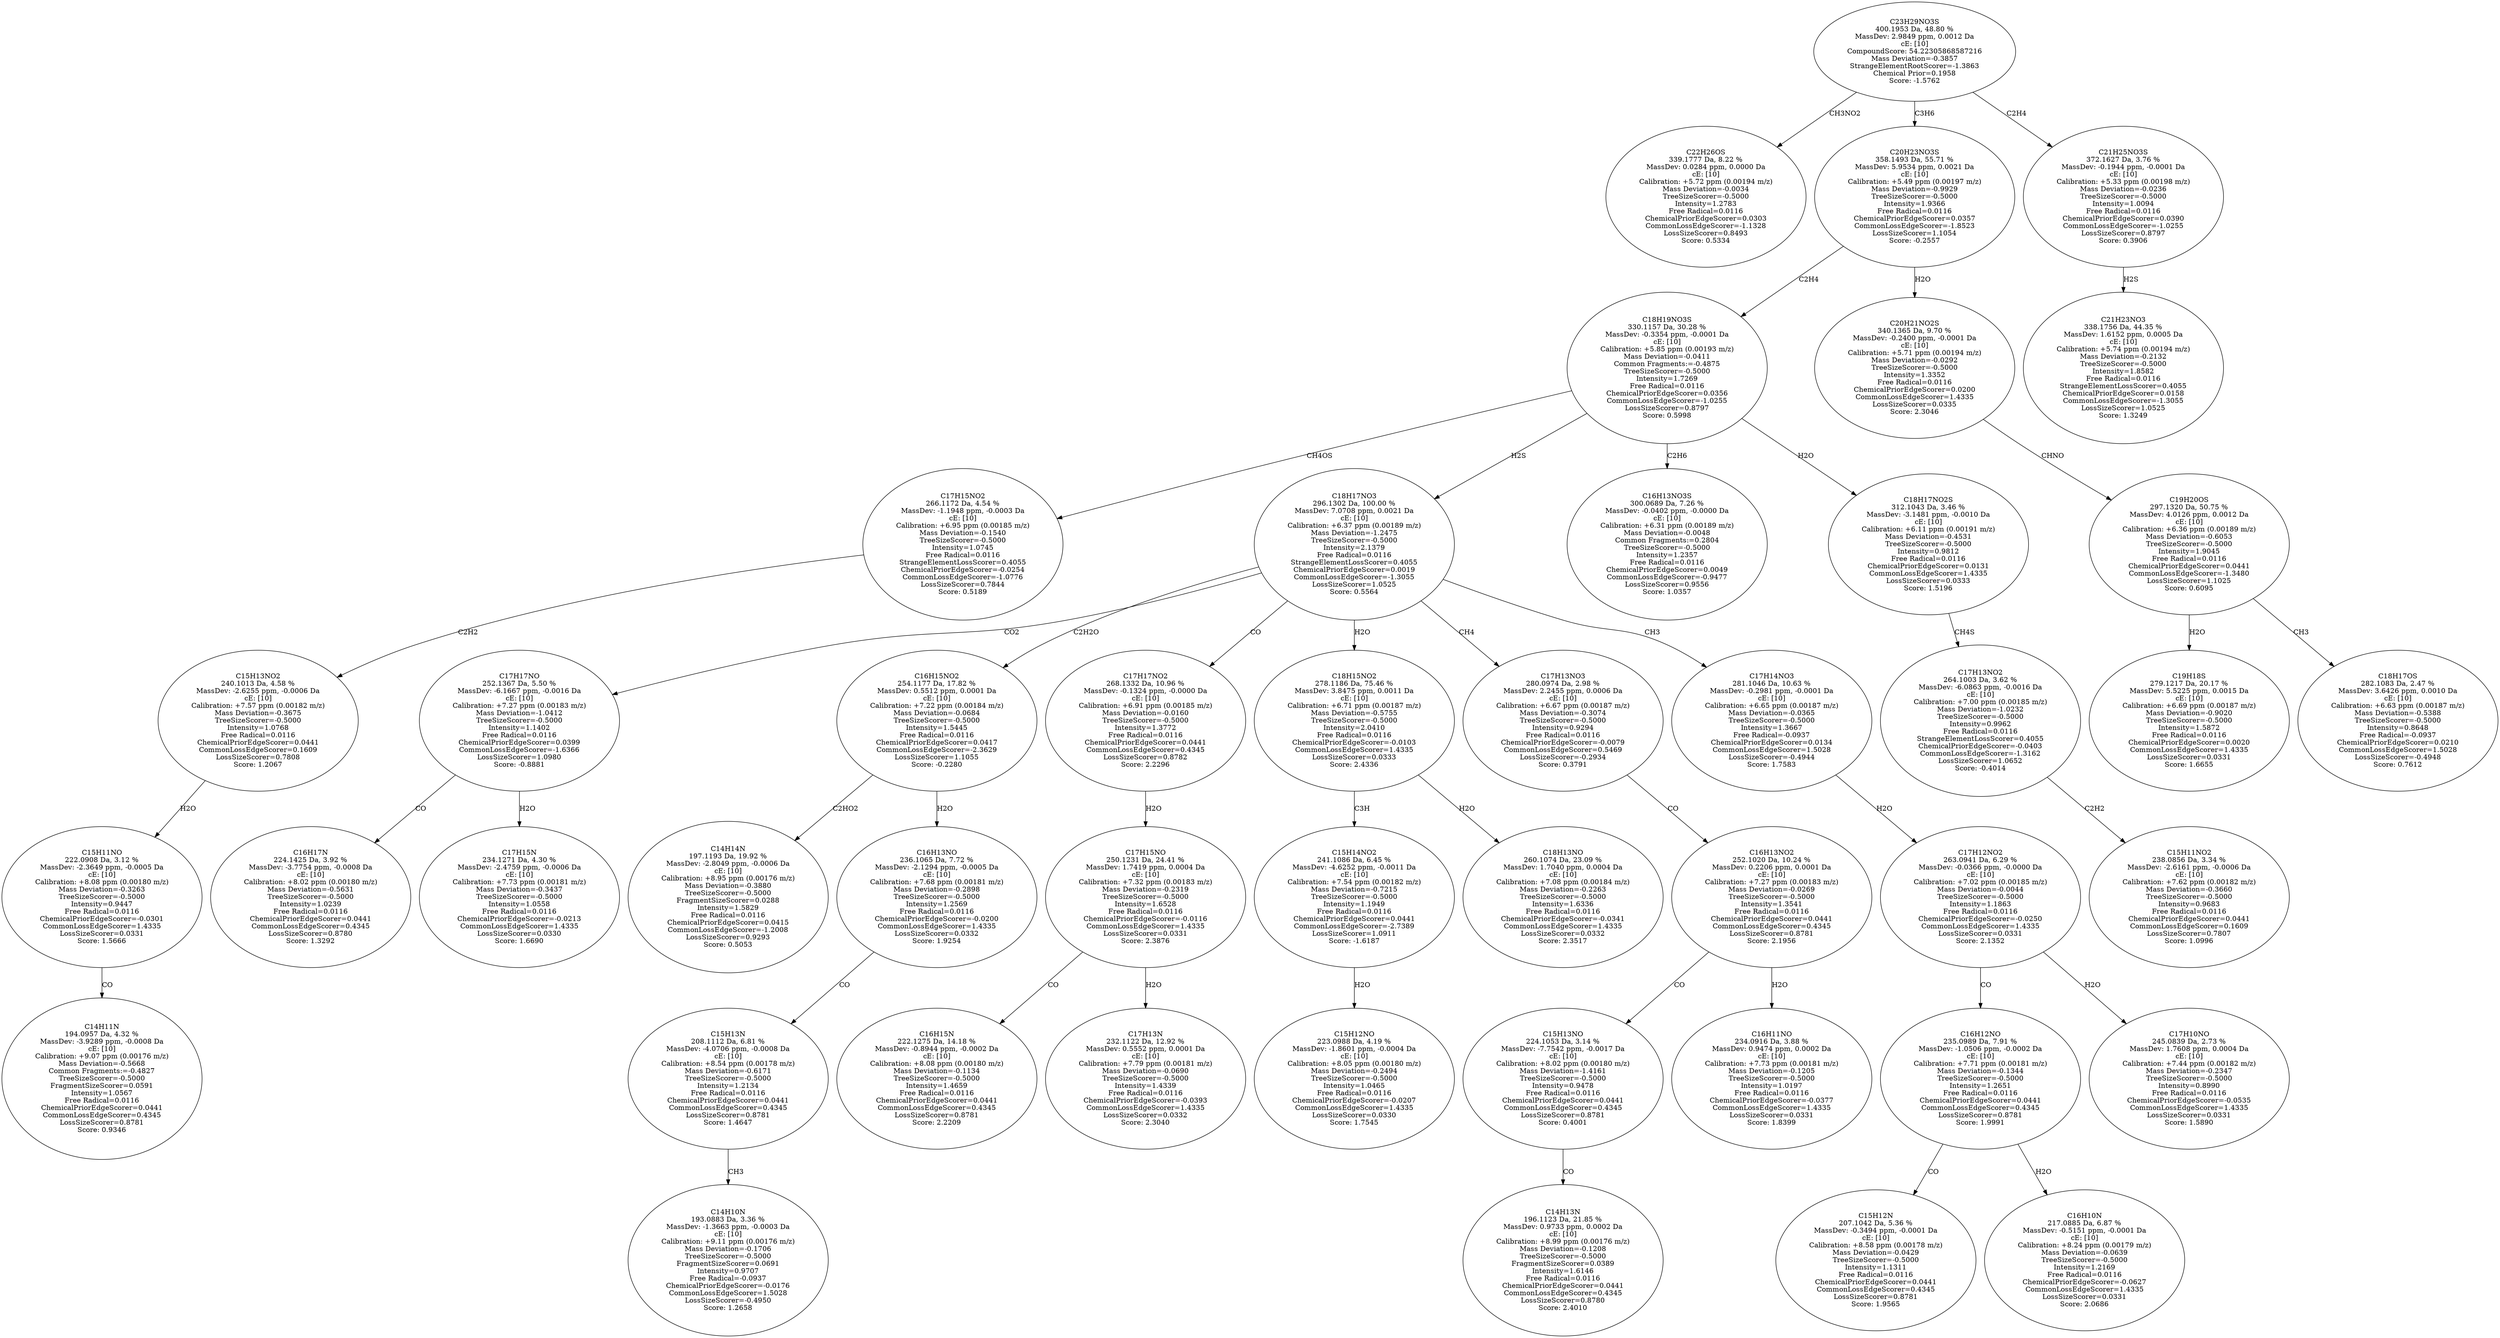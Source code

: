 strict digraph {
v1 [label="C22H26OS\n339.1777 Da, 8.22 %\nMassDev: 0.0284 ppm, 0.0000 Da\ncE: [10]\nCalibration: +5.72 ppm (0.00194 m/z)\nMass Deviation=-0.0034\nTreeSizeScorer=-0.5000\nIntensity=1.2783\nFree Radical=0.0116\nChemicalPriorEdgeScorer=0.0303\nCommonLossEdgeScorer=-1.1328\nLossSizeScorer=0.8493\nScore: 0.5334"];
v2 [label="C14H11N\n194.0957 Da, 4.32 %\nMassDev: -3.9289 ppm, -0.0008 Da\ncE: [10]\nCalibration: +9.07 ppm (0.00176 m/z)\nMass Deviation=-0.5668\nCommon Fragments:=-0.4827\nTreeSizeScorer=-0.5000\nFragmentSizeScorer=0.0591\nIntensity=1.0567\nFree Radical=0.0116\nChemicalPriorEdgeScorer=0.0441\nCommonLossEdgeScorer=0.4345\nLossSizeScorer=0.8781\nScore: 0.9346"];
v3 [label="C15H11NO\n222.0908 Da, 3.12 %\nMassDev: -2.3649 ppm, -0.0005 Da\ncE: [10]\nCalibration: +8.08 ppm (0.00180 m/z)\nMass Deviation=-0.3263\nTreeSizeScorer=-0.5000\nIntensity=0.9447\nFree Radical=0.0116\nChemicalPriorEdgeScorer=-0.0301\nCommonLossEdgeScorer=1.4335\nLossSizeScorer=0.0331\nScore: 1.5666"];
v4 [label="C15H13NO2\n240.1013 Da, 4.58 %\nMassDev: -2.6255 ppm, -0.0006 Da\ncE: [10]\nCalibration: +7.57 ppm (0.00182 m/z)\nMass Deviation=-0.3675\nTreeSizeScorer=-0.5000\nIntensity=1.0768\nFree Radical=0.0116\nChemicalPriorEdgeScorer=0.0441\nCommonLossEdgeScorer=0.1609\nLossSizeScorer=0.7808\nScore: 1.2067"];
v5 [label="C17H15NO2\n266.1172 Da, 4.54 %\nMassDev: -1.1948 ppm, -0.0003 Da\ncE: [10]\nCalibration: +6.95 ppm (0.00185 m/z)\nMass Deviation=-0.1540\nTreeSizeScorer=-0.5000\nIntensity=1.0745\nFree Radical=0.0116\nStrangeElementLossScorer=0.4055\nChemicalPriorEdgeScorer=-0.0254\nCommonLossEdgeScorer=-1.0776\nLossSizeScorer=0.7844\nScore: 0.5189"];
v6 [label="C16H17N\n224.1425 Da, 3.92 %\nMassDev: -3.7754 ppm, -0.0008 Da\ncE: [10]\nCalibration: +8.02 ppm (0.00180 m/z)\nMass Deviation=-0.5631\nTreeSizeScorer=-0.5000\nIntensity=1.0239\nFree Radical=0.0116\nChemicalPriorEdgeScorer=0.0441\nCommonLossEdgeScorer=0.4345\nLossSizeScorer=0.8780\nScore: 1.3292"];
v7 [label="C17H15N\n234.1271 Da, 4.30 %\nMassDev: -2.4759 ppm, -0.0006 Da\ncE: [10]\nCalibration: +7.73 ppm (0.00181 m/z)\nMass Deviation=-0.3437\nTreeSizeScorer=-0.5000\nIntensity=1.0558\nFree Radical=0.0116\nChemicalPriorEdgeScorer=-0.0213\nCommonLossEdgeScorer=1.4335\nLossSizeScorer=0.0330\nScore: 1.6690"];
v8 [label="C17H17NO\n252.1367 Da, 5.50 %\nMassDev: -6.1667 ppm, -0.0016 Da\ncE: [10]\nCalibration: +7.27 ppm (0.00183 m/z)\nMass Deviation=-1.0412\nTreeSizeScorer=-0.5000\nIntensity=1.1402\nFree Radical=0.0116\nChemicalPriorEdgeScorer=0.0399\nCommonLossEdgeScorer=-1.6366\nLossSizeScorer=1.0980\nScore: -0.8881"];
v9 [label="C14H14N\n197.1193 Da, 19.92 %\nMassDev: -2.8049 ppm, -0.0006 Da\ncE: [10]\nCalibration: +8.95 ppm (0.00176 m/z)\nMass Deviation=-0.3880\nTreeSizeScorer=-0.5000\nFragmentSizeScorer=0.0288\nIntensity=1.5829\nFree Radical=0.0116\nChemicalPriorEdgeScorer=0.0415\nCommonLossEdgeScorer=-1.2008\nLossSizeScorer=0.9293\nScore: 0.5053"];
v10 [label="C14H10N\n193.0883 Da, 3.36 %\nMassDev: -1.3663 ppm, -0.0003 Da\ncE: [10]\nCalibration: +9.11 ppm (0.00176 m/z)\nMass Deviation=-0.1706\nTreeSizeScorer=-0.5000\nFragmentSizeScorer=0.0691\nIntensity=0.9707\nFree Radical=-0.0937\nChemicalPriorEdgeScorer=-0.0176\nCommonLossEdgeScorer=1.5028\nLossSizeScorer=-0.4950\nScore: 1.2658"];
v11 [label="C15H13N\n208.1112 Da, 6.81 %\nMassDev: -4.0706 ppm, -0.0008 Da\ncE: [10]\nCalibration: +8.54 ppm (0.00178 m/z)\nMass Deviation=-0.6171\nTreeSizeScorer=-0.5000\nIntensity=1.2134\nFree Radical=0.0116\nChemicalPriorEdgeScorer=0.0441\nCommonLossEdgeScorer=0.4345\nLossSizeScorer=0.8781\nScore: 1.4647"];
v12 [label="C16H13NO\n236.1065 Da, 7.72 %\nMassDev: -2.1294 ppm, -0.0005 Da\ncE: [10]\nCalibration: +7.68 ppm (0.00181 m/z)\nMass Deviation=-0.2898\nTreeSizeScorer=-0.5000\nIntensity=1.2569\nFree Radical=0.0116\nChemicalPriorEdgeScorer=-0.0200\nCommonLossEdgeScorer=1.4335\nLossSizeScorer=0.0332\nScore: 1.9254"];
v13 [label="C16H15NO2\n254.1177 Da, 17.82 %\nMassDev: 0.5512 ppm, 0.0001 Da\ncE: [10]\nCalibration: +7.22 ppm (0.00184 m/z)\nMass Deviation=-0.0684\nTreeSizeScorer=-0.5000\nIntensity=1.5445\nFree Radical=0.0116\nChemicalPriorEdgeScorer=0.0417\nCommonLossEdgeScorer=-2.3629\nLossSizeScorer=1.1055\nScore: -0.2280"];
v14 [label="C16H15N\n222.1275 Da, 14.18 %\nMassDev: -0.8944 ppm, -0.0002 Da\ncE: [10]\nCalibration: +8.08 ppm (0.00180 m/z)\nMass Deviation=-0.1134\nTreeSizeScorer=-0.5000\nIntensity=1.4659\nFree Radical=0.0116\nChemicalPriorEdgeScorer=0.0441\nCommonLossEdgeScorer=0.4345\nLossSizeScorer=0.8781\nScore: 2.2209"];
v15 [label="C17H13N\n232.1122 Da, 12.92 %\nMassDev: 0.5552 ppm, 0.0001 Da\ncE: [10]\nCalibration: +7.79 ppm (0.00181 m/z)\nMass Deviation=-0.0690\nTreeSizeScorer=-0.5000\nIntensity=1.4339\nFree Radical=0.0116\nChemicalPriorEdgeScorer=-0.0393\nCommonLossEdgeScorer=1.4335\nLossSizeScorer=0.0332\nScore: 2.3040"];
v16 [label="C17H15NO\n250.1231 Da, 24.41 %\nMassDev: 1.7419 ppm, 0.0004 Da\ncE: [10]\nCalibration: +7.32 ppm (0.00183 m/z)\nMass Deviation=-0.2319\nTreeSizeScorer=-0.5000\nIntensity=1.6528\nFree Radical=0.0116\nChemicalPriorEdgeScorer=-0.0116\nCommonLossEdgeScorer=1.4335\nLossSizeScorer=0.0331\nScore: 2.3876"];
v17 [label="C17H17NO2\n268.1332 Da, 10.96 %\nMassDev: -0.1324 ppm, -0.0000 Da\ncE: [10]\nCalibration: +6.91 ppm (0.00185 m/z)\nMass Deviation=-0.0160\nTreeSizeScorer=-0.5000\nIntensity=1.3772\nFree Radical=0.0116\nChemicalPriorEdgeScorer=0.0441\nCommonLossEdgeScorer=0.4345\nLossSizeScorer=0.8782\nScore: 2.2296"];
v18 [label="C15H12NO\n223.0988 Da, 4.19 %\nMassDev: -1.8601 ppm, -0.0004 Da\ncE: [10]\nCalibration: +8.05 ppm (0.00180 m/z)\nMass Deviation=-0.2494\nTreeSizeScorer=-0.5000\nIntensity=1.0465\nFree Radical=0.0116\nChemicalPriorEdgeScorer=-0.0207\nCommonLossEdgeScorer=1.4335\nLossSizeScorer=0.0330\nScore: 1.7545"];
v19 [label="C15H14NO2\n241.1086 Da, 6.45 %\nMassDev: -4.6252 ppm, -0.0011 Da\ncE: [10]\nCalibration: +7.54 ppm (0.00182 m/z)\nMass Deviation=-0.7215\nTreeSizeScorer=-0.5000\nIntensity=1.1949\nFree Radical=0.0116\nChemicalPriorEdgeScorer=0.0441\nCommonLossEdgeScorer=-2.7389\nLossSizeScorer=1.0911\nScore: -1.6187"];
v20 [label="C18H13NO\n260.1074 Da, 23.09 %\nMassDev: 1.7040 ppm, 0.0004 Da\ncE: [10]\nCalibration: +7.08 ppm (0.00184 m/z)\nMass Deviation=-0.2263\nTreeSizeScorer=-0.5000\nIntensity=1.6336\nFree Radical=0.0116\nChemicalPriorEdgeScorer=-0.0341\nCommonLossEdgeScorer=1.4335\nLossSizeScorer=0.0332\nScore: 2.3517"];
v21 [label="C18H15NO2\n278.1186 Da, 75.46 %\nMassDev: 3.8475 ppm, 0.0011 Da\ncE: [10]\nCalibration: +6.71 ppm (0.00187 m/z)\nMass Deviation=-0.5755\nTreeSizeScorer=-0.5000\nIntensity=2.0410\nFree Radical=0.0116\nChemicalPriorEdgeScorer=-0.0103\nCommonLossEdgeScorer=1.4335\nLossSizeScorer=0.0333\nScore: 2.4336"];
v22 [label="C14H13N\n196.1123 Da, 21.85 %\nMassDev: 0.9733 ppm, 0.0002 Da\ncE: [10]\nCalibration: +8.99 ppm (0.00176 m/z)\nMass Deviation=-0.1208\nTreeSizeScorer=-0.5000\nFragmentSizeScorer=0.0389\nIntensity=1.6146\nFree Radical=0.0116\nChemicalPriorEdgeScorer=0.0441\nCommonLossEdgeScorer=0.4345\nLossSizeScorer=0.8780\nScore: 2.4010"];
v23 [label="C15H13NO\n224.1053 Da, 3.14 %\nMassDev: -7.7542 ppm, -0.0017 Da\ncE: [10]\nCalibration: +8.02 ppm (0.00180 m/z)\nMass Deviation=-1.4161\nTreeSizeScorer=-0.5000\nIntensity=0.9478\nFree Radical=0.0116\nChemicalPriorEdgeScorer=0.0441\nCommonLossEdgeScorer=0.4345\nLossSizeScorer=0.8781\nScore: 0.4001"];
v24 [label="C16H11NO\n234.0916 Da, 3.88 %\nMassDev: 0.9474 ppm, 0.0002 Da\ncE: [10]\nCalibration: +7.73 ppm (0.00181 m/z)\nMass Deviation=-0.1205\nTreeSizeScorer=-0.5000\nIntensity=1.0197\nFree Radical=0.0116\nChemicalPriorEdgeScorer=-0.0377\nCommonLossEdgeScorer=1.4335\nLossSizeScorer=0.0331\nScore: 1.8399"];
v25 [label="C16H13NO2\n252.1020 Da, 10.24 %\nMassDev: 0.2206 ppm, 0.0001 Da\ncE: [10]\nCalibration: +7.27 ppm (0.00183 m/z)\nMass Deviation=-0.0269\nTreeSizeScorer=-0.5000\nIntensity=1.3541\nFree Radical=0.0116\nChemicalPriorEdgeScorer=0.0441\nCommonLossEdgeScorer=0.4345\nLossSizeScorer=0.8781\nScore: 2.1956"];
v26 [label="C17H13NO3\n280.0974 Da, 2.98 %\nMassDev: 2.2455 ppm, 0.0006 Da\ncE: [10]\nCalibration: +6.67 ppm (0.00187 m/z)\nMass Deviation=-0.3074\nTreeSizeScorer=-0.5000\nIntensity=0.9294\nFree Radical=0.0116\nChemicalPriorEdgeScorer=-0.0079\nCommonLossEdgeScorer=0.5469\nLossSizeScorer=-0.2934\nScore: 0.3791"];
v27 [label="C15H12N\n207.1042 Da, 5.36 %\nMassDev: -0.3494 ppm, -0.0001 Da\ncE: [10]\nCalibration: +8.58 ppm (0.00178 m/z)\nMass Deviation=-0.0429\nTreeSizeScorer=-0.5000\nIntensity=1.1311\nFree Radical=0.0116\nChemicalPriorEdgeScorer=0.0441\nCommonLossEdgeScorer=0.4345\nLossSizeScorer=0.8781\nScore: 1.9565"];
v28 [label="C16H10N\n217.0885 Da, 6.87 %\nMassDev: -0.5151 ppm, -0.0001 Da\ncE: [10]\nCalibration: +8.24 ppm (0.00179 m/z)\nMass Deviation=-0.0639\nTreeSizeScorer=-0.5000\nIntensity=1.2169\nFree Radical=0.0116\nChemicalPriorEdgeScorer=-0.0627\nCommonLossEdgeScorer=1.4335\nLossSizeScorer=0.0331\nScore: 2.0686"];
v29 [label="C16H12NO\n235.0989 Da, 7.91 %\nMassDev: -1.0506 ppm, -0.0002 Da\ncE: [10]\nCalibration: +7.71 ppm (0.00181 m/z)\nMass Deviation=-0.1344\nTreeSizeScorer=-0.5000\nIntensity=1.2651\nFree Radical=0.0116\nChemicalPriorEdgeScorer=0.0441\nCommonLossEdgeScorer=0.4345\nLossSizeScorer=0.8781\nScore: 1.9991"];
v30 [label="C17H10NO\n245.0839 Da, 2.73 %\nMassDev: 1.7608 ppm, 0.0004 Da\ncE: [10]\nCalibration: +7.44 ppm (0.00182 m/z)\nMass Deviation=-0.2347\nTreeSizeScorer=-0.5000\nIntensity=0.8990\nFree Radical=0.0116\nChemicalPriorEdgeScorer=-0.0535\nCommonLossEdgeScorer=1.4335\nLossSizeScorer=0.0331\nScore: 1.5890"];
v31 [label="C17H12NO2\n263.0941 Da, 6.29 %\nMassDev: -0.0366 ppm, -0.0000 Da\ncE: [10]\nCalibration: +7.02 ppm (0.00185 m/z)\nMass Deviation=-0.0044\nTreeSizeScorer=-0.5000\nIntensity=1.1863\nFree Radical=0.0116\nChemicalPriorEdgeScorer=-0.0250\nCommonLossEdgeScorer=1.4335\nLossSizeScorer=0.0331\nScore: 2.1352"];
v32 [label="C17H14NO3\n281.1046 Da, 10.63 %\nMassDev: -0.2981 ppm, -0.0001 Da\ncE: [10]\nCalibration: +6.65 ppm (0.00187 m/z)\nMass Deviation=-0.0365\nTreeSizeScorer=-0.5000\nIntensity=1.3667\nFree Radical=-0.0937\nChemicalPriorEdgeScorer=0.0134\nCommonLossEdgeScorer=1.5028\nLossSizeScorer=-0.4944\nScore: 1.7583"];
v33 [label="C18H17NO3\n296.1302 Da, 100.00 %\nMassDev: 7.0708 ppm, 0.0021 Da\ncE: [10]\nCalibration: +6.37 ppm (0.00189 m/z)\nMass Deviation=-1.2475\nTreeSizeScorer=-0.5000\nIntensity=2.1379\nFree Radical=0.0116\nStrangeElementLossScorer=0.4055\nChemicalPriorEdgeScorer=0.0019\nCommonLossEdgeScorer=-1.3055\nLossSizeScorer=1.0525\nScore: 0.5564"];
v34 [label="C16H13NO3S\n300.0689 Da, 7.26 %\nMassDev: -0.0402 ppm, -0.0000 Da\ncE: [10]\nCalibration: +6.31 ppm (0.00189 m/z)\nMass Deviation=-0.0048\nCommon Fragments:=0.2804\nTreeSizeScorer=-0.5000\nIntensity=1.2357\nFree Radical=0.0116\nChemicalPriorEdgeScorer=0.0049\nCommonLossEdgeScorer=-0.9477\nLossSizeScorer=0.9556\nScore: 1.0357"];
v35 [label="C15H11NO2\n238.0856 Da, 3.34 %\nMassDev: -2.6161 ppm, -0.0006 Da\ncE: [10]\nCalibration: +7.62 ppm (0.00182 m/z)\nMass Deviation=-0.3660\nTreeSizeScorer=-0.5000\nIntensity=0.9683\nFree Radical=0.0116\nChemicalPriorEdgeScorer=0.0441\nCommonLossEdgeScorer=0.1609\nLossSizeScorer=0.7807\nScore: 1.0996"];
v36 [label="C17H13NO2\n264.1003 Da, 3.62 %\nMassDev: -6.0863 ppm, -0.0016 Da\ncE: [10]\nCalibration: +7.00 ppm (0.00185 m/z)\nMass Deviation=-1.0232\nTreeSizeScorer=-0.5000\nIntensity=0.9962\nFree Radical=0.0116\nStrangeElementLossScorer=0.4055\nChemicalPriorEdgeScorer=-0.0403\nCommonLossEdgeScorer=-1.3162\nLossSizeScorer=1.0652\nScore: -0.4014"];
v37 [label="C18H17NO2S\n312.1043 Da, 3.46 %\nMassDev: -3.1481 ppm, -0.0010 Da\ncE: [10]\nCalibration: +6.11 ppm (0.00191 m/z)\nMass Deviation=-0.4531\nTreeSizeScorer=-0.5000\nIntensity=0.9812\nFree Radical=0.0116\nChemicalPriorEdgeScorer=0.0131\nCommonLossEdgeScorer=1.4335\nLossSizeScorer=0.0333\nScore: 1.5196"];
v38 [label="C18H19NO3S\n330.1157 Da, 30.28 %\nMassDev: -0.3354 ppm, -0.0001 Da\ncE: [10]\nCalibration: +5.85 ppm (0.00193 m/z)\nMass Deviation=-0.0411\nCommon Fragments:=-0.4875\nTreeSizeScorer=-0.5000\nIntensity=1.7269\nFree Radical=0.0116\nChemicalPriorEdgeScorer=0.0356\nCommonLossEdgeScorer=-1.0255\nLossSizeScorer=0.8797\nScore: 0.5998"];
v39 [label="C19H18S\n279.1217 Da, 20.17 %\nMassDev: 5.5225 ppm, 0.0015 Da\ncE: [10]\nCalibration: +6.69 ppm (0.00187 m/z)\nMass Deviation=-0.9020\nTreeSizeScorer=-0.5000\nIntensity=1.5872\nFree Radical=0.0116\nChemicalPriorEdgeScorer=0.0020\nCommonLossEdgeScorer=1.4335\nLossSizeScorer=0.0331\nScore: 1.6655"];
v40 [label="C18H17OS\n282.1083 Da, 2.47 %\nMassDev: 3.6426 ppm, 0.0010 Da\ncE: [10]\nCalibration: +6.63 ppm (0.00187 m/z)\nMass Deviation=-0.5388\nTreeSizeScorer=-0.5000\nIntensity=0.8648\nFree Radical=-0.0937\nChemicalPriorEdgeScorer=0.0210\nCommonLossEdgeScorer=1.5028\nLossSizeScorer=-0.4948\nScore: 0.7612"];
v41 [label="C19H20OS\n297.1320 Da, 50.75 %\nMassDev: 4.0126 ppm, 0.0012 Da\ncE: [10]\nCalibration: +6.36 ppm (0.00189 m/z)\nMass Deviation=-0.6053\nTreeSizeScorer=-0.5000\nIntensity=1.9045\nFree Radical=0.0116\nChemicalPriorEdgeScorer=0.0441\nCommonLossEdgeScorer=-1.3480\nLossSizeScorer=1.1025\nScore: 0.6095"];
v42 [label="C20H21NO2S\n340.1365 Da, 9.70 %\nMassDev: -0.2400 ppm, -0.0001 Da\ncE: [10]\nCalibration: +5.71 ppm (0.00194 m/z)\nMass Deviation=-0.0292\nTreeSizeScorer=-0.5000\nIntensity=1.3352\nFree Radical=0.0116\nChemicalPriorEdgeScorer=0.0200\nCommonLossEdgeScorer=1.4335\nLossSizeScorer=0.0335\nScore: 2.3046"];
v43 [label="C20H23NO3S\n358.1493 Da, 55.71 %\nMassDev: 5.9534 ppm, 0.0021 Da\ncE: [10]\nCalibration: +5.49 ppm (0.00197 m/z)\nMass Deviation=-0.9929\nTreeSizeScorer=-0.5000\nIntensity=1.9366\nFree Radical=0.0116\nChemicalPriorEdgeScorer=0.0357\nCommonLossEdgeScorer=-1.8523\nLossSizeScorer=1.1054\nScore: -0.2557"];
v44 [label="C21H23NO3\n338.1756 Da, 44.35 %\nMassDev: 1.6152 ppm, 0.0005 Da\ncE: [10]\nCalibration: +5.74 ppm (0.00194 m/z)\nMass Deviation=-0.2132\nTreeSizeScorer=-0.5000\nIntensity=1.8582\nFree Radical=0.0116\nStrangeElementLossScorer=0.4055\nChemicalPriorEdgeScorer=0.0158\nCommonLossEdgeScorer=-1.3055\nLossSizeScorer=1.0525\nScore: 1.3249"];
v45 [label="C21H25NO3S\n372.1627 Da, 3.76 %\nMassDev: -0.1944 ppm, -0.0001 Da\ncE: [10]\nCalibration: +5.33 ppm (0.00198 m/z)\nMass Deviation=-0.0236\nTreeSizeScorer=-0.5000\nIntensity=1.0094\nFree Radical=0.0116\nChemicalPriorEdgeScorer=0.0390\nCommonLossEdgeScorer=-1.0255\nLossSizeScorer=0.8797\nScore: 0.3906"];
v46 [label="C23H29NO3S\n400.1953 Da, 48.80 %\nMassDev: 2.9849 ppm, 0.0012 Da\ncE: [10]\nCompoundScore: 54.22305868587216\nMass Deviation=-0.3857\nStrangeElementRootScorer=-1.3863\nChemical Prior=0.1958\nScore: -1.5762"];
v46 -> v1 [label="CH3NO2"];
v3 -> v2 [label="CO"];
v4 -> v3 [label="H2O"];
v5 -> v4 [label="C2H2"];
v38 -> v5 [label="CH4OS"];
v8 -> v6 [label="CO"];
v8 -> v7 [label="H2O"];
v33 -> v8 [label="CO2"];
v13 -> v9 [label="C2HO2"];
v11 -> v10 [label="CH3"];
v12 -> v11 [label="CO"];
v13 -> v12 [label="H2O"];
v33 -> v13 [label="C2H2O"];
v16 -> v14 [label="CO"];
v16 -> v15 [label="H2O"];
v17 -> v16 [label="H2O"];
v33 -> v17 [label="CO"];
v19 -> v18 [label="H2O"];
v21 -> v19 [label="C3H"];
v21 -> v20 [label="H2O"];
v33 -> v21 [label="H2O"];
v23 -> v22 [label="CO"];
v25 -> v23 [label="CO"];
v25 -> v24 [label="H2O"];
v26 -> v25 [label="CO"];
v33 -> v26 [label="CH4"];
v29 -> v27 [label="CO"];
v29 -> v28 [label="H2O"];
v31 -> v29 [label="CO"];
v31 -> v30 [label="H2O"];
v32 -> v31 [label="H2O"];
v33 -> v32 [label="CH3"];
v38 -> v33 [label="H2S"];
v38 -> v34 [label="C2H6"];
v36 -> v35 [label="C2H2"];
v37 -> v36 [label="CH4S"];
v38 -> v37 [label="H2O"];
v43 -> v38 [label="C2H4"];
v41 -> v39 [label="H2O"];
v41 -> v40 [label="CH3"];
v42 -> v41 [label="CHNO"];
v43 -> v42 [label="H2O"];
v46 -> v43 [label="C3H6"];
v45 -> v44 [label="H2S"];
v46 -> v45 [label="C2H4"];
}